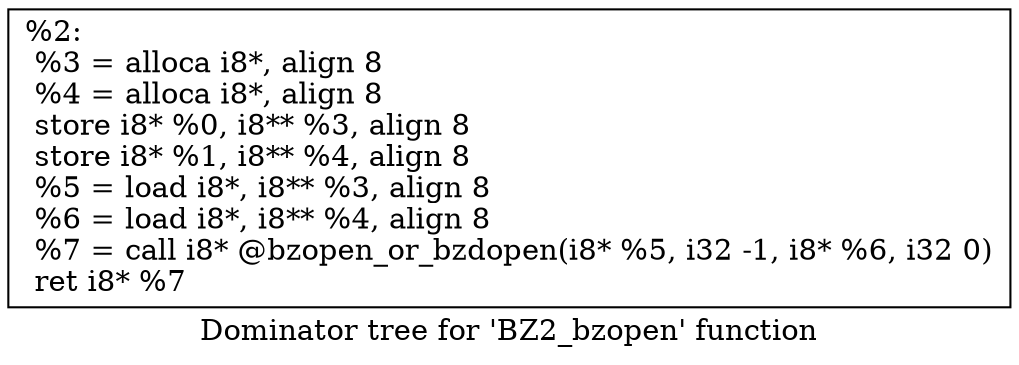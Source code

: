 digraph "Dominator tree for 'BZ2_bzopen' function" {
	label="Dominator tree for 'BZ2_bzopen' function";

	Node0xd591b0 [shape=record,label="{%2:\l  %3 = alloca i8*, align 8\l  %4 = alloca i8*, align 8\l  store i8* %0, i8** %3, align 8\l  store i8* %1, i8** %4, align 8\l  %5 = load i8*, i8** %3, align 8\l  %6 = load i8*, i8** %4, align 8\l  %7 = call i8* @bzopen_or_bzdopen(i8* %5, i32 -1, i8* %6, i32 0)\l  ret i8* %7\l}"];
}
